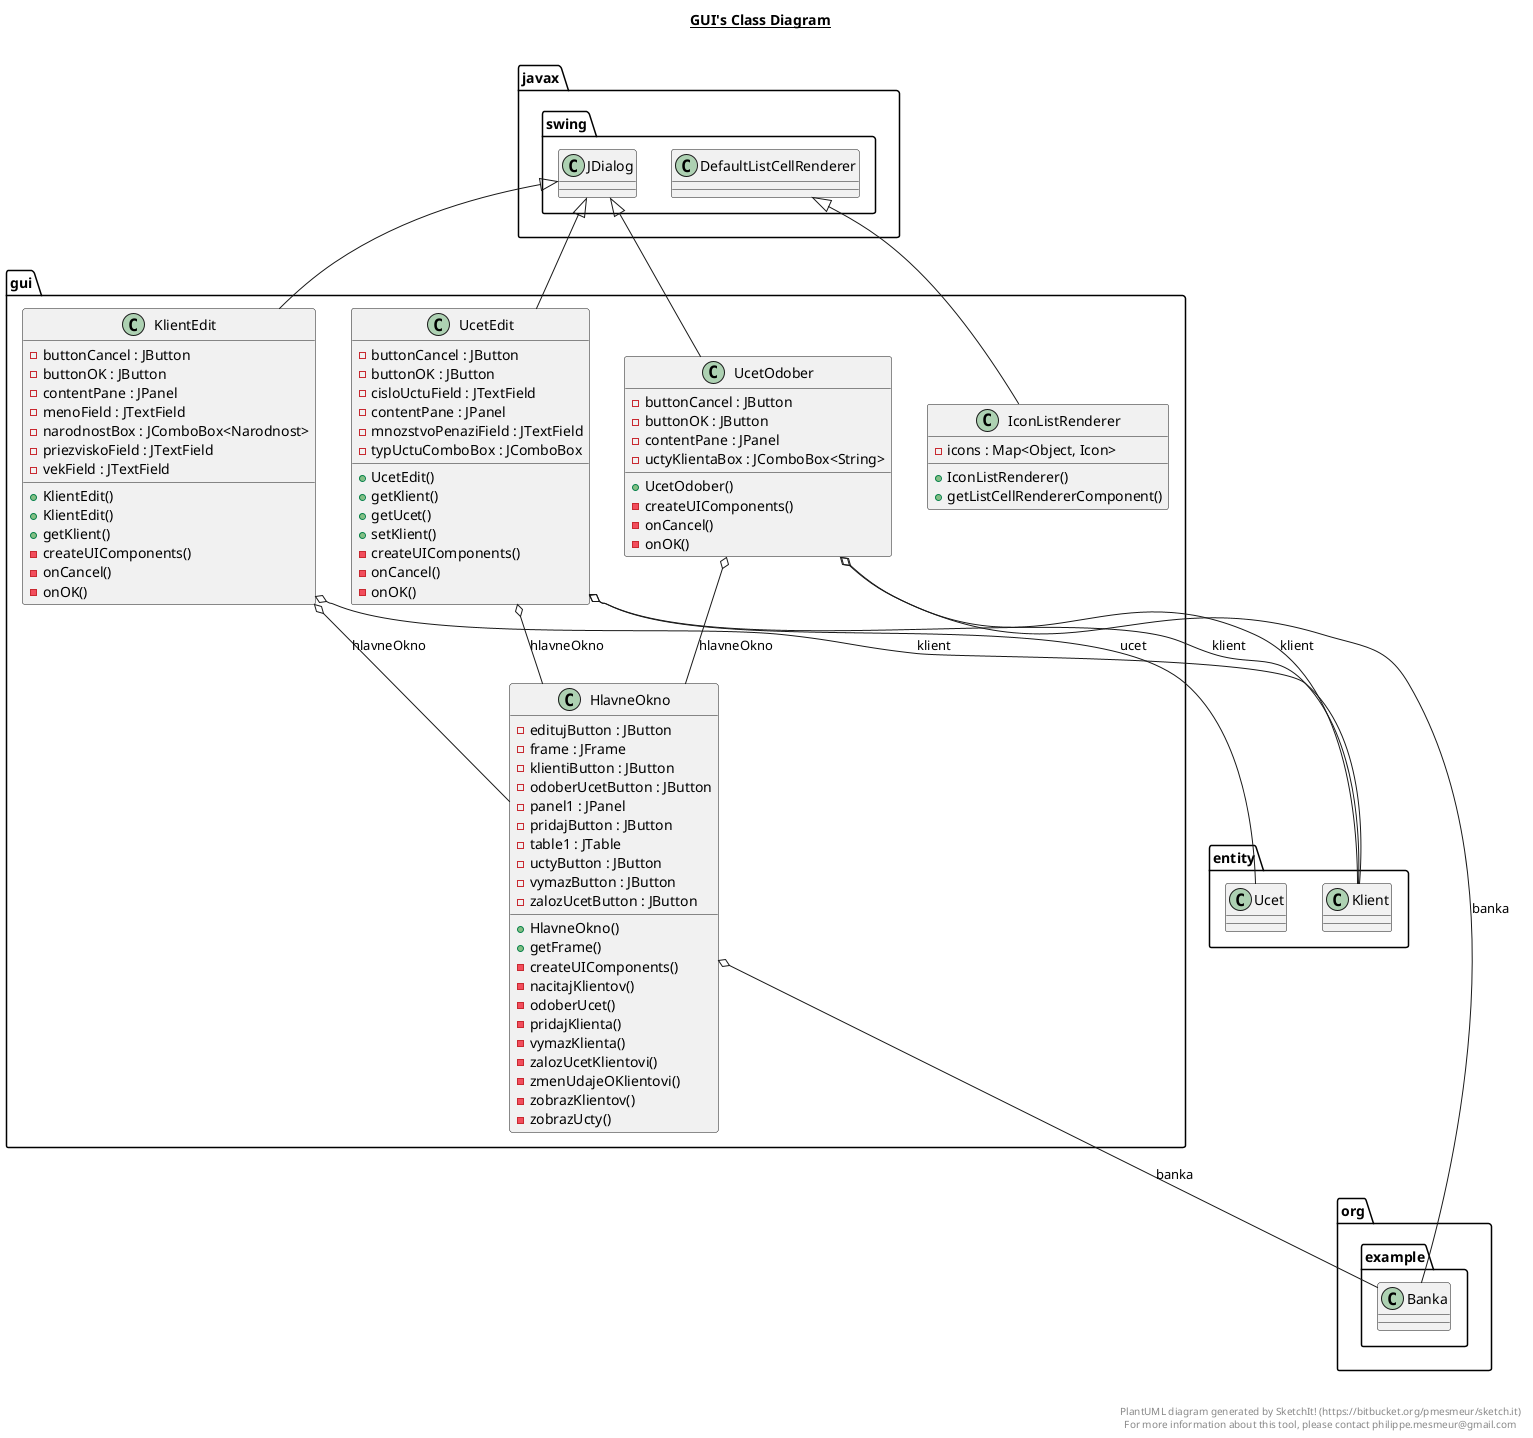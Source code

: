 @startuml

title __GUI's Class Diagram__\n

  namespace gui {
    class gui.HlavneOkno {
        - editujButton : JButton
        - frame : JFrame
        - klientiButton : JButton
        - odoberUcetButton : JButton
        - panel1 : JPanel
        - pridajButton : JButton
        - table1 : JTable
        - uctyButton : JButton
        - vymazButton : JButton
        - zalozUcetButton : JButton
        + HlavneOkno()
        + getFrame()
        - createUIComponents()
        - nacitajKlientov()
        - odoberUcet()
        - pridajKlienta()
        - vymazKlienta()
        - zalozUcetKlientovi()
        - zmenUdajeOKlientovi()
        - zobrazKlientov()
        - zobrazUcty()
    }
  }
  

  namespace gui {
    class gui.IconListRenderer {
        - icons : Map<Object, Icon>
        + IconListRenderer()
        + getListCellRendererComponent()
    }
  }
  

  namespace gui {
    class gui.KlientEdit {
        - buttonCancel : JButton
        - buttonOK : JButton
        - contentPane : JPanel
        - menoField : JTextField
        - narodnostBox : JComboBox<Narodnost>
        - priezviskoField : JTextField
        - vekField : JTextField
        + KlientEdit()
        + KlientEdit()
        + getKlient()
        - createUIComponents()
        - onCancel()
        - onOK()
    }
  }
  

  namespace gui {
    class gui.UcetEdit {
        - buttonCancel : JButton
        - buttonOK : JButton
        - cisloUctuField : JTextField
        - contentPane : JPanel
        - mnozstvoPenaziField : JTextField
        - typUctuComboBox : JComboBox
        + UcetEdit()
        + getKlient()
        + getUcet()
        + setKlient()
        - createUIComponents()
        - onCancel()
        - onOK()
    }
  }
  

  namespace gui {
    class gui.UcetOdober {
        - buttonCancel : JButton
        - buttonOK : JButton
        - contentPane : JPanel
        - uctyKlientaBox : JComboBox<String>
        + UcetOdober()
        - createUIComponents()
        - onCancel()
        - onOK()
    }
  }
  

  gui.HlavneOkno o-- org.example.Banka : banka
  gui.IconListRenderer -up-|> javax.swing.DefaultListCellRenderer
  gui.KlientEdit -up-|> javax.swing.JDialog
  gui.KlientEdit o-- gui.HlavneOkno : hlavneOkno
  gui.KlientEdit o-- entity.Klient : klient
  gui.UcetEdit -up-|> javax.swing.JDialog
  gui.UcetEdit o-- gui.HlavneOkno : hlavneOkno
  gui.UcetEdit o-- entity.Klient : klient
  gui.UcetEdit o-- entity.Ucet : ucet
  gui.UcetOdober -up-|> javax.swing.JDialog
  gui.UcetOdober o-- org.example.Banka : banka
  gui.UcetOdober o-- gui.HlavneOkno : hlavneOkno
  gui.UcetOdober o-- entity.Klient : klient


right footer


PlantUML diagram generated by SketchIt! (https://bitbucket.org/pmesmeur/sketch.it)
For more information about this tool, please contact philippe.mesmeur@gmail.com
endfooter

@enduml
